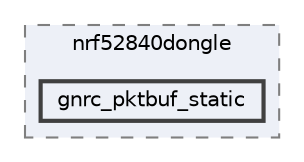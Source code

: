 digraph "/home/mj/Desktop/IoT-Chat-Digitalization/Dongle/gnrc_border_router/bin/nrf52840dongle/gnrc_pktbuf_static"
{
 // LATEX_PDF_SIZE
  bgcolor="transparent";
  edge [fontname=Helvetica,fontsize=10,labelfontname=Helvetica,labelfontsize=10];
  node [fontname=Helvetica,fontsize=10,shape=box,height=0.2,width=0.4];
  compound=true
  subgraph clusterdir_9941f7556d96a0e17fefe82cd217bc3a {
    graph [ bgcolor="#edf0f7", pencolor="grey50", label="nrf52840dongle", fontname=Helvetica,fontsize=10 style="filled,dashed", URL="dir_9941f7556d96a0e17fefe82cd217bc3a.html",tooltip=""]
  dir_40a4cdc248c4eaea4c9b2297647ef645 [label="gnrc_pktbuf_static", fillcolor="#edf0f7", color="grey25", style="filled,bold", URL="dir_40a4cdc248c4eaea4c9b2297647ef645.html",tooltip=""];
  }
}
